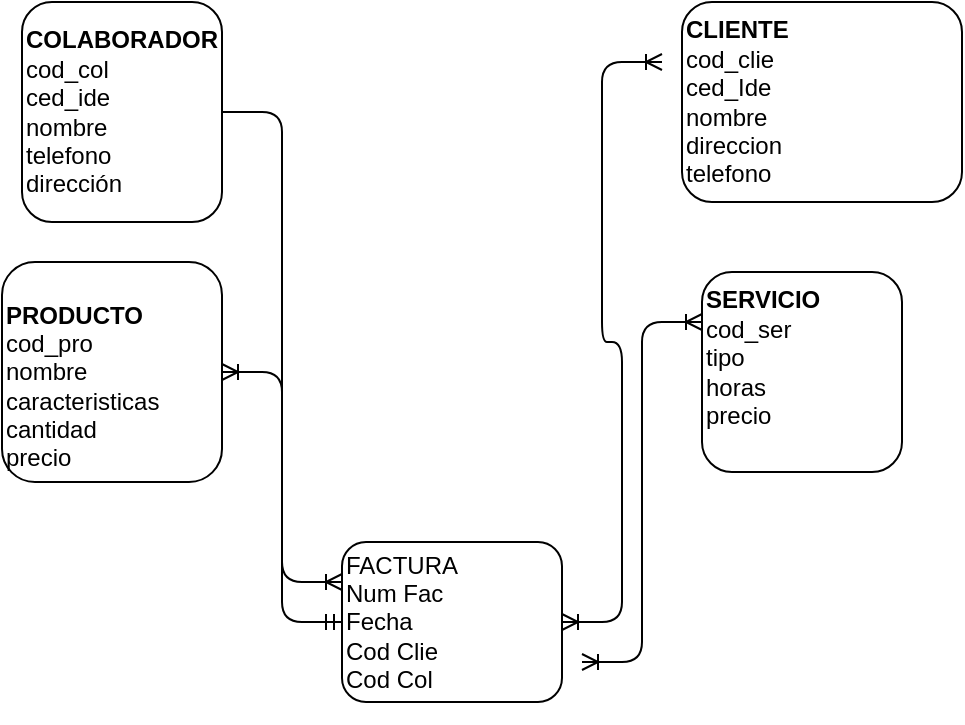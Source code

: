 <mxfile>
    <diagram id="Gxtd3-C9bjudRI77I0UM" name="Page-1">
        <mxGraphModel dx="662" dy="400" grid="1" gridSize="10" guides="1" tooltips="1" connect="1" arrows="1" fold="1" page="1" pageScale="1" pageWidth="850" pageHeight="1100" math="0" shadow="0">
            <root>
                <mxCell id="0"/>
                <mxCell id="1" parent="0"/>
                <mxCell id="2" value="&lt;b&gt;CLIENTE&lt;/b&gt;&lt;br&gt;cod_clie&lt;br&gt;ced_Ide&lt;br&gt;nombre&lt;br&gt;direccion&lt;br&gt;telefono" style="rounded=1;whiteSpace=wrap;html=1;align=left;" vertex="1" parent="1">
                    <mxGeometry x="390" y="10" width="140" height="100" as="geometry"/>
                </mxCell>
                <mxCell id="3" value="&lt;br&gt;&lt;b&gt;PRODUCTO&lt;/b&gt;&lt;br&gt;cod_pro&lt;br&gt;nombre&lt;br&gt;caracteristicas&lt;br&gt;cantidad&lt;br&gt;precio" style="rounded=1;whiteSpace=wrap;html=1;align=left;" vertex="1" parent="1">
                    <mxGeometry x="50" y="140" width="110" height="110" as="geometry"/>
                </mxCell>
                <mxCell id="4" value="&lt;div style=&quot;text-align: left;&quot;&gt;&lt;span style=&quot;background-color: initial;&quot;&gt;&lt;b&gt;COLABORADOR&lt;/b&gt;&lt;/span&gt;&lt;/div&gt;&lt;div style=&quot;text-align: left;&quot;&gt;&lt;span style=&quot;background-color: initial;&quot;&gt;cod_col&lt;/span&gt;&lt;/div&gt;&lt;div style=&quot;text-align: left;&quot;&gt;&lt;span style=&quot;background-color: initial;&quot;&gt;ced_ide&lt;/span&gt;&lt;/div&gt;&lt;div style=&quot;text-align: left;&quot;&gt;&lt;span style=&quot;background-color: initial;&quot;&gt;nombre&lt;/span&gt;&lt;/div&gt;&lt;div style=&quot;text-align: left;&quot;&gt;telefono&lt;/div&gt;&lt;div style=&quot;text-align: left;&quot;&gt;dirección&lt;/div&gt;" style="rounded=1;whiteSpace=wrap;html=1;" vertex="1" parent="1">
                    <mxGeometry x="60" y="10" width="100" height="110" as="geometry"/>
                </mxCell>
                <mxCell id="5" value="&lt;div style=&quot;&quot;&gt;&lt;b&gt;SERVICIO&lt;/b&gt;&lt;/div&gt;&lt;div style=&quot;&quot;&gt;cod_ser&lt;/div&gt;&lt;div style=&quot;&quot;&gt;tipo&lt;/div&gt;&lt;div style=&quot;&quot;&gt;horas&lt;/div&gt;&lt;div style=&quot;&quot;&gt;precio&lt;/div&gt;&lt;div style=&quot;&quot;&gt;&lt;br&gt;&lt;/div&gt;" style="rounded=1;whiteSpace=wrap;html=1;align=left;" vertex="1" parent="1">
                    <mxGeometry x="400" y="145" width="100" height="100" as="geometry"/>
                </mxCell>
                <mxCell id="6" value="&lt;br&gt;&lt;div style=&quot;&quot;&gt;&lt;span style=&quot;background-color: initial;&quot;&gt;FACTURA&lt;/span&gt;&lt;/div&gt;&lt;div style=&quot;&quot;&gt;&lt;span style=&quot;background-color: initial;&quot;&gt;Num Fac&lt;/span&gt;&lt;/div&gt;&lt;div style=&quot;&quot;&gt;&lt;span style=&quot;background-color: initial;&quot;&gt;Fecha&lt;/span&gt;&lt;/div&gt;&lt;div style=&quot;&quot;&gt;Cod Clie&lt;/div&gt;&lt;div style=&quot;&quot;&gt;Cod Col&lt;/div&gt;&lt;div style=&quot;&quot;&gt;&lt;br&gt;&lt;/div&gt;" style="rounded=1;whiteSpace=wrap;html=1;align=left;" vertex="1" parent="1">
                    <mxGeometry x="220" y="280" width="110" height="80" as="geometry"/>
                </mxCell>
                <mxCell id="32" value="" style="edgeStyle=entityRelationEdgeStyle;fontSize=12;html=1;endArrow=ERoneToMany;startArrow=ERoneToMany;" edge="1" parent="1" source="6">
                    <mxGeometry width="100" height="100" relative="1" as="geometry">
                        <mxPoint x="290" y="270" as="sourcePoint"/>
                        <mxPoint x="380" y="40" as="targetPoint"/>
                    </mxGeometry>
                </mxCell>
                <mxCell id="34" value="" style="edgeStyle=entityRelationEdgeStyle;fontSize=12;html=1;endArrow=ERmandOne;exitX=1;exitY=0.5;exitDx=0;exitDy=0;" edge="1" parent="1" source="4" target="6">
                    <mxGeometry width="100" height="100" relative="1" as="geometry">
                        <mxPoint x="290" y="270" as="sourcePoint"/>
                        <mxPoint x="390" y="170" as="targetPoint"/>
                    </mxGeometry>
                </mxCell>
                <mxCell id="35" value="" style="edgeStyle=entityRelationEdgeStyle;fontSize=12;html=1;endArrow=ERoneToMany;startArrow=ERoneToMany;entryX=0;entryY=0.25;entryDx=0;entryDy=0;" edge="1" parent="1" target="5">
                    <mxGeometry width="100" height="100" relative="1" as="geometry">
                        <mxPoint x="340" y="340" as="sourcePoint"/>
                        <mxPoint x="390" y="50" as="targetPoint"/>
                    </mxGeometry>
                </mxCell>
                <mxCell id="36" value="" style="edgeStyle=entityRelationEdgeStyle;fontSize=12;html=1;endArrow=ERoneToMany;startArrow=ERoneToMany;entryX=1;entryY=0.5;entryDx=0;entryDy=0;exitX=0;exitY=0.25;exitDx=0;exitDy=0;" edge="1" parent="1" source="6" target="3">
                    <mxGeometry width="100" height="100" relative="1" as="geometry">
                        <mxPoint x="220" y="299" as="sourcePoint"/>
                        <mxPoint x="160" y="174" as="targetPoint"/>
                    </mxGeometry>
                </mxCell>
            </root>
        </mxGraphModel>
    </diagram>
</mxfile>